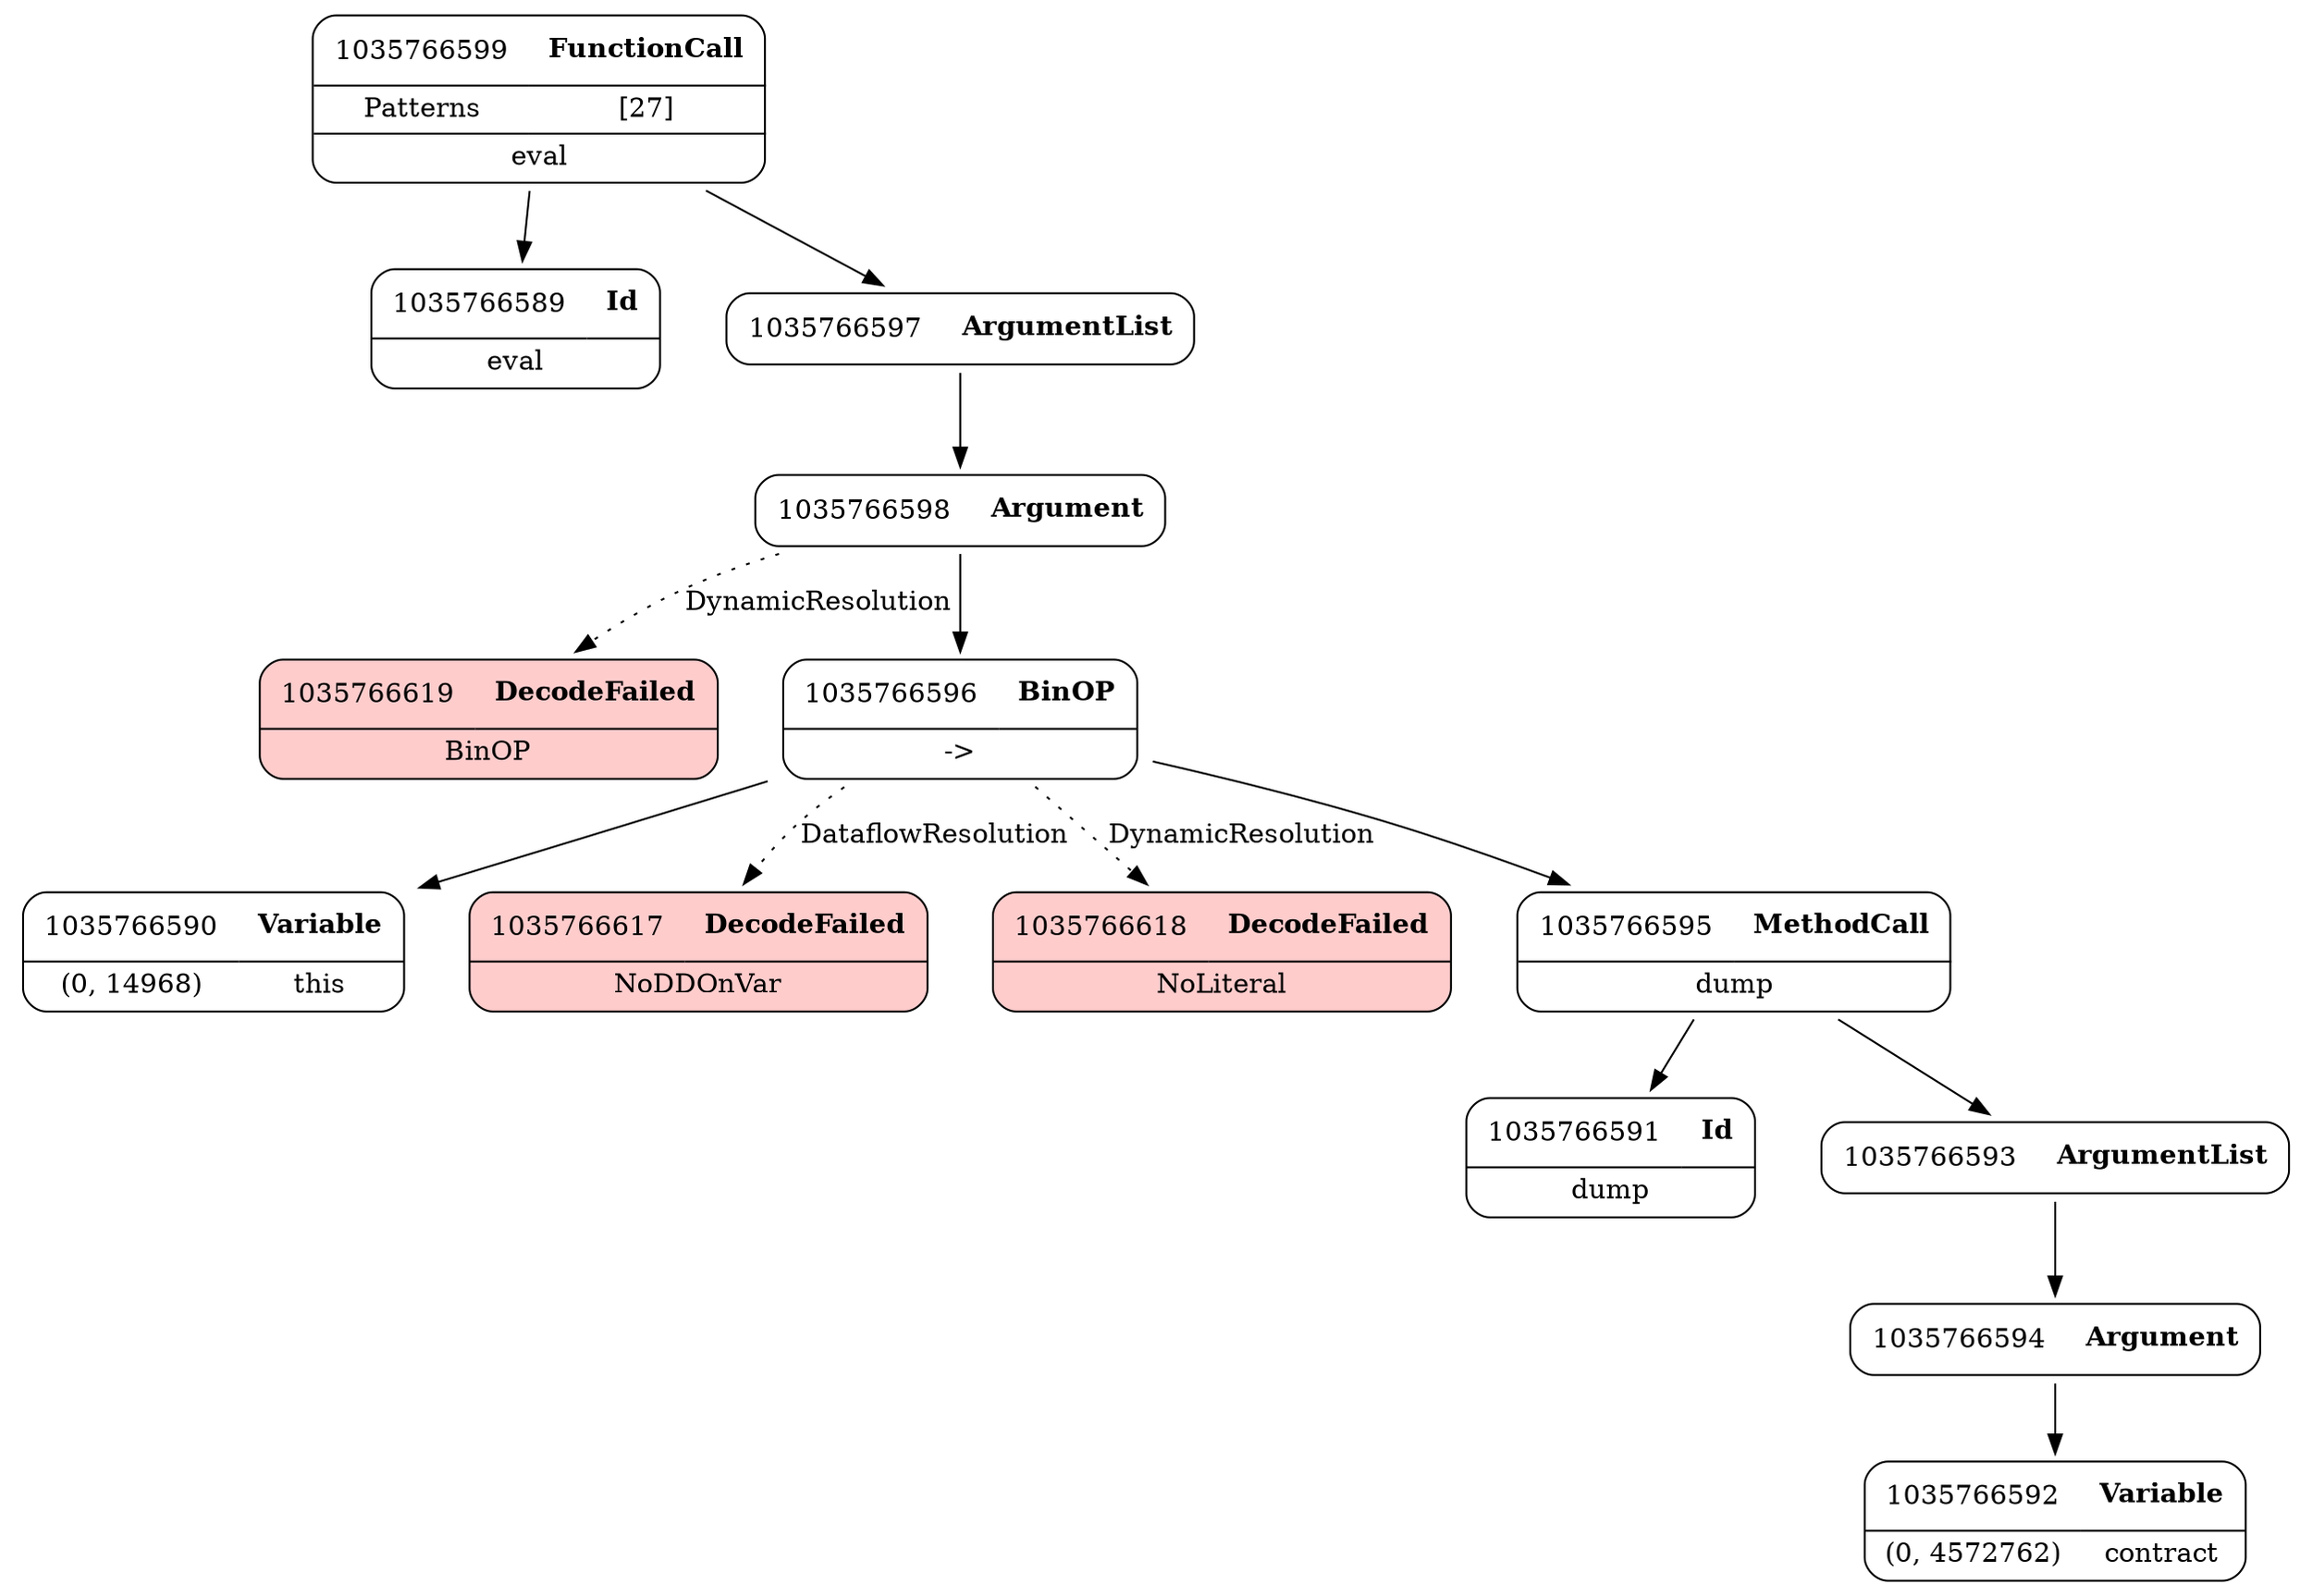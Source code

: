 digraph ast {
node [shape=none];
1035766589 [label=<<TABLE border='1' cellspacing='0' cellpadding='10' style='rounded' ><TR><TD border='0'>1035766589</TD><TD border='0'><B>Id</B></TD></TR><HR/><TR><TD border='0' cellpadding='5' colspan='2'>eval</TD></TR></TABLE>>];
1035766590 [label=<<TABLE border='1' cellspacing='0' cellpadding='10' style='rounded' ><TR><TD border='0'>1035766590</TD><TD border='0'><B>Variable</B></TD></TR><HR/><TR><TD border='0' cellpadding='5'>(0, 14968)</TD><TD border='0' cellpadding='5'>this</TD></TR></TABLE>>];
1035766591 [label=<<TABLE border='1' cellspacing='0' cellpadding='10' style='rounded' ><TR><TD border='0'>1035766591</TD><TD border='0'><B>Id</B></TD></TR><HR/><TR><TD border='0' cellpadding='5' colspan='2'>dump</TD></TR></TABLE>>];
1035766617 [label=<<TABLE border='1' cellspacing='0' cellpadding='10' style='rounded' bgcolor='#FFCCCC' ><TR><TD border='0'>1035766617</TD><TD border='0'><B>DecodeFailed</B></TD></TR><HR/><TR><TD border='0' cellpadding='5' colspan='2'>NoDDOnVar</TD></TR></TABLE>>];
1035766618 [label=<<TABLE border='1' cellspacing='0' cellpadding='10' style='rounded' bgcolor='#FFCCCC' ><TR><TD border='0'>1035766618</TD><TD border='0'><B>DecodeFailed</B></TD></TR><HR/><TR><TD border='0' cellpadding='5' colspan='2'>NoLiteral</TD></TR></TABLE>>];
1035766619 [label=<<TABLE border='1' cellspacing='0' cellpadding='10' style='rounded' bgcolor='#FFCCCC' ><TR><TD border='0'>1035766619</TD><TD border='0'><B>DecodeFailed</B></TD></TR><HR/><TR><TD border='0' cellpadding='5' colspan='2'>BinOP</TD></TR></TABLE>>];
1035766596 [label=<<TABLE border='1' cellspacing='0' cellpadding='10' style='rounded' ><TR><TD border='0'>1035766596</TD><TD border='0'><B>BinOP</B></TD></TR><HR/><TR><TD border='0' cellpadding='5' colspan='2'>-&gt;</TD></TR></TABLE>>];
1035766596 -> 1035766590 [weight=2];
1035766596 -> 1035766595 [weight=2];
1035766596 -> 1035766618 [style=dotted,label=DynamicResolution];
1035766596 -> 1035766617 [style=dotted,label=DataflowResolution];
1035766597 [label=<<TABLE border='1' cellspacing='0' cellpadding='10' style='rounded' ><TR><TD border='0'>1035766597</TD><TD border='0'><B>ArgumentList</B></TD></TR></TABLE>>];
1035766597 -> 1035766598 [weight=2];
1035766598 [label=<<TABLE border='1' cellspacing='0' cellpadding='10' style='rounded' ><TR><TD border='0'>1035766598</TD><TD border='0'><B>Argument</B></TD></TR></TABLE>>];
1035766598 -> 1035766596 [weight=2];
1035766598 -> 1035766619 [style=dotted,label=DynamicResolution];
1035766599 [label=<<TABLE border='1' cellspacing='0' cellpadding='10' style='rounded' ><TR><TD border='0'>1035766599</TD><TD border='0'><B>FunctionCall</B></TD></TR><HR/><TR><TD border='0' cellpadding='5'>Patterns</TD><TD border='0' cellpadding='5'>[27]</TD></TR><HR/><TR><TD border='0' cellpadding='5' colspan='2'>eval</TD></TR></TABLE>>];
1035766599 -> 1035766589 [weight=2];
1035766599 -> 1035766597 [weight=2];
1035766592 [label=<<TABLE border='1' cellspacing='0' cellpadding='10' style='rounded' ><TR><TD border='0'>1035766592</TD><TD border='0'><B>Variable</B></TD></TR><HR/><TR><TD border='0' cellpadding='5'>(0, 4572762)</TD><TD border='0' cellpadding='5'>contract</TD></TR></TABLE>>];
1035766593 [label=<<TABLE border='1' cellspacing='0' cellpadding='10' style='rounded' ><TR><TD border='0'>1035766593</TD><TD border='0'><B>ArgumentList</B></TD></TR></TABLE>>];
1035766593 -> 1035766594 [weight=2];
1035766594 [label=<<TABLE border='1' cellspacing='0' cellpadding='10' style='rounded' ><TR><TD border='0'>1035766594</TD><TD border='0'><B>Argument</B></TD></TR></TABLE>>];
1035766594 -> 1035766592 [weight=2];
1035766595 [label=<<TABLE border='1' cellspacing='0' cellpadding='10' style='rounded' ><TR><TD border='0'>1035766595</TD><TD border='0'><B>MethodCall</B></TD></TR><HR/><TR><TD border='0' cellpadding='5' colspan='2'>dump</TD></TR></TABLE>>];
1035766595 -> 1035766591 [weight=2];
1035766595 -> 1035766593 [weight=2];
}
